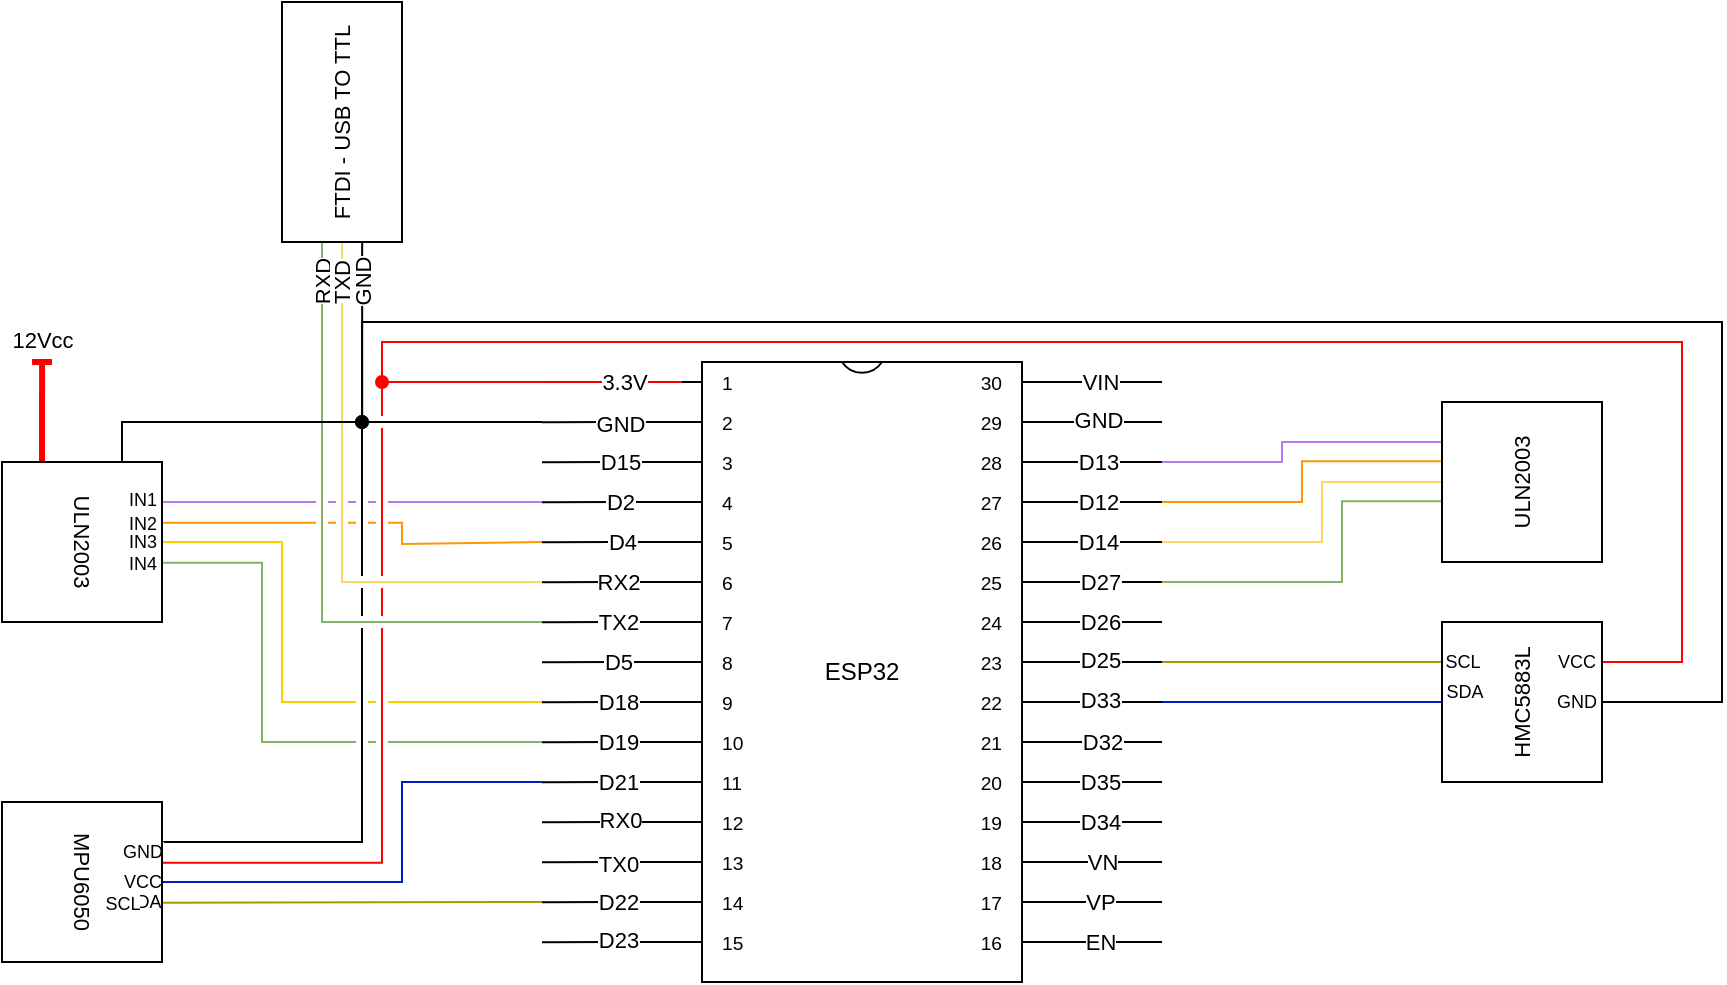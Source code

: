 <mxfile version="24.2.5" type="device">
  <diagram id="3228e29e-7158-1315-38df-8450db1d8a1d" name="Page-1">
    <mxGraphModel dx="382" dy="221" grid="1" gridSize="10" guides="1" tooltips="1" connect="1" arrows="1" fold="1" page="1" pageScale="1" pageWidth="1169" pageHeight="827" background="none" math="0" shadow="0">
      <root>
        <mxCell id="0" />
        <mxCell id="1" parent="0" />
        <mxCell id="d0--oB95AJfXxtGC1Pdu-21636" style="edgeStyle=orthogonalEdgeStyle;rounded=0;orthogonalLoop=1;jettySize=auto;html=1;exitX=0;exitY=0;exitDx=0;exitDy=10;exitPerimeter=0;endArrow=none;endFill=0;fillColor=#e51400;strokeColor=#F50000;" parent="1" source="d0--oB95AJfXxtGC1Pdu-21635" edge="1">
          <mxGeometry relative="1" as="geometry">
            <mxPoint x="350" y="290" as="targetPoint" />
          </mxGeometry>
        </mxCell>
        <mxCell id="d0--oB95AJfXxtGC1Pdu-21638" value="3.3V" style="edgeLabel;html=1;align=center;verticalAlign=middle;resizable=0;points=[];" parent="d0--oB95AJfXxtGC1Pdu-21636" vertex="1" connectable="0">
          <mxGeometry x="-0.177" relative="1" as="geometry">
            <mxPoint as="offset" />
          </mxGeometry>
        </mxCell>
        <mxCell id="d0--oB95AJfXxtGC1Pdu-21639" style="edgeStyle=orthogonalEdgeStyle;rounded=0;orthogonalLoop=1;jettySize=auto;html=1;exitX=0;exitY=0;exitDx=0;exitDy=30;exitPerimeter=0;endArrow=none;endFill=0;" parent="1" source="d0--oB95AJfXxtGC1Pdu-21635" edge="1">
          <mxGeometry relative="1" as="geometry">
            <mxPoint x="350" y="310.08" as="targetPoint" />
          </mxGeometry>
        </mxCell>
        <mxCell id="d0--oB95AJfXxtGC1Pdu-21640" value="GND" style="edgeLabel;html=1;align=center;verticalAlign=middle;resizable=0;points=[];fontFamily=Helvetica;fontSize=11;fontColor=default;labelBackgroundColor=default;" parent="d0--oB95AJfXxtGC1Pdu-21639" vertex="1" connectable="0">
          <mxGeometry x="-0.115" y="1" relative="1" as="geometry">
            <mxPoint as="offset" />
          </mxGeometry>
        </mxCell>
        <mxCell id="d0--oB95AJfXxtGC1Pdu-21641" style="edgeStyle=orthogonalEdgeStyle;rounded=0;orthogonalLoop=1;jettySize=auto;html=1;exitX=0;exitY=0;exitDx=0;exitDy=50;exitPerimeter=0;strokeColor=default;align=center;verticalAlign=middle;fontFamily=Helvetica;fontSize=11;fontColor=default;labelBackgroundColor=default;endArrow=none;endFill=0;" parent="1" source="d0--oB95AJfXxtGC1Pdu-21635" edge="1">
          <mxGeometry relative="1" as="geometry">
            <mxPoint x="350" y="330.08" as="targetPoint" />
          </mxGeometry>
        </mxCell>
        <mxCell id="d0--oB95AJfXxtGC1Pdu-21642" value="D15" style="edgeLabel;html=1;align=center;verticalAlign=middle;resizable=0;points=[];fontFamily=Helvetica;fontSize=11;fontColor=default;labelBackgroundColor=default;" parent="d0--oB95AJfXxtGC1Pdu-21641" vertex="1" connectable="0">
          <mxGeometry x="-0.12" relative="1" as="geometry">
            <mxPoint as="offset" />
          </mxGeometry>
        </mxCell>
        <mxCell id="d0--oB95AJfXxtGC1Pdu-21643" style="edgeStyle=orthogonalEdgeStyle;rounded=0;orthogonalLoop=1;jettySize=auto;html=1;exitX=0;exitY=0;exitDx=0;exitDy=70;exitPerimeter=0;strokeColor=default;align=center;verticalAlign=middle;fontFamily=Helvetica;fontSize=11;fontColor=default;labelBackgroundColor=default;endArrow=none;endFill=0;" parent="1" source="d0--oB95AJfXxtGC1Pdu-21635" edge="1">
          <mxGeometry relative="1" as="geometry">
            <mxPoint x="350" y="350.08" as="targetPoint" />
          </mxGeometry>
        </mxCell>
        <mxCell id="d0--oB95AJfXxtGC1Pdu-21644" value="D2" style="edgeLabel;html=1;align=center;verticalAlign=middle;resizable=0;points=[];fontFamily=Helvetica;fontSize=11;fontColor=default;labelBackgroundColor=default;" parent="d0--oB95AJfXxtGC1Pdu-21643" vertex="1" connectable="0">
          <mxGeometry x="-0.106" relative="1" as="geometry">
            <mxPoint as="offset" />
          </mxGeometry>
        </mxCell>
        <mxCell id="d0--oB95AJfXxtGC1Pdu-21645" style="edgeStyle=orthogonalEdgeStyle;rounded=0;orthogonalLoop=1;jettySize=auto;html=1;exitX=0;exitY=0;exitDx=0;exitDy=90;exitPerimeter=0;strokeColor=default;align=center;verticalAlign=middle;fontFamily=Helvetica;fontSize=11;fontColor=default;labelBackgroundColor=default;endArrow=none;endFill=0;" parent="1" source="d0--oB95AJfXxtGC1Pdu-21635" edge="1">
          <mxGeometry relative="1" as="geometry">
            <mxPoint x="350" y="370.08" as="targetPoint" />
          </mxGeometry>
        </mxCell>
        <mxCell id="d0--oB95AJfXxtGC1Pdu-21646" value="D4" style="edgeLabel;html=1;align=center;verticalAlign=middle;resizable=0;points=[];fontFamily=Helvetica;fontSize=11;fontColor=default;labelBackgroundColor=default;" parent="d0--oB95AJfXxtGC1Pdu-21645" vertex="1" connectable="0">
          <mxGeometry x="-0.129" relative="1" as="geometry">
            <mxPoint as="offset" />
          </mxGeometry>
        </mxCell>
        <mxCell id="d0--oB95AJfXxtGC1Pdu-21647" style="edgeStyle=orthogonalEdgeStyle;rounded=0;orthogonalLoop=1;jettySize=auto;html=1;exitX=0;exitY=0;exitDx=0;exitDy=110;exitPerimeter=0;strokeColor=default;align=center;verticalAlign=middle;fontFamily=Helvetica;fontSize=11;fontColor=default;labelBackgroundColor=default;endArrow=none;endFill=0;" parent="1" source="d0--oB95AJfXxtGC1Pdu-21635" edge="1">
          <mxGeometry relative="1" as="geometry">
            <mxPoint x="350" y="390.08" as="targetPoint" />
          </mxGeometry>
        </mxCell>
        <mxCell id="d0--oB95AJfXxtGC1Pdu-21648" value="RX2" style="edgeLabel;html=1;align=center;verticalAlign=middle;resizable=0;points=[];fontFamily=Helvetica;fontSize=11;fontColor=default;labelBackgroundColor=default;" parent="d0--oB95AJfXxtGC1Pdu-21647" vertex="1" connectable="0">
          <mxGeometry x="-0.092" relative="1" as="geometry">
            <mxPoint as="offset" />
          </mxGeometry>
        </mxCell>
        <mxCell id="d0--oB95AJfXxtGC1Pdu-21649" style="edgeStyle=orthogonalEdgeStyle;rounded=0;orthogonalLoop=1;jettySize=auto;html=1;exitX=0;exitY=0;exitDx=0;exitDy=130;exitPerimeter=0;strokeColor=default;align=center;verticalAlign=middle;fontFamily=Helvetica;fontSize=11;fontColor=default;labelBackgroundColor=default;endArrow=none;endFill=0;" parent="1" source="d0--oB95AJfXxtGC1Pdu-21635" edge="1">
          <mxGeometry relative="1" as="geometry">
            <mxPoint x="350" y="410.08" as="targetPoint" />
          </mxGeometry>
        </mxCell>
        <mxCell id="d0--oB95AJfXxtGC1Pdu-21650" value="TX2" style="edgeLabel;html=1;align=center;verticalAlign=middle;resizable=0;points=[];fontFamily=Helvetica;fontSize=11;fontColor=default;labelBackgroundColor=default;" parent="d0--oB95AJfXxtGC1Pdu-21649" vertex="1" connectable="0">
          <mxGeometry x="-0.088" relative="1" as="geometry">
            <mxPoint as="offset" />
          </mxGeometry>
        </mxCell>
        <mxCell id="d0--oB95AJfXxtGC1Pdu-21651" style="edgeStyle=orthogonalEdgeStyle;rounded=0;orthogonalLoop=1;jettySize=auto;html=1;exitX=0;exitY=0;exitDx=0;exitDy=150;exitPerimeter=0;strokeColor=default;align=center;verticalAlign=middle;fontFamily=Helvetica;fontSize=11;fontColor=default;labelBackgroundColor=default;endArrow=none;endFill=0;" parent="1" source="d0--oB95AJfXxtGC1Pdu-21635" edge="1">
          <mxGeometry relative="1" as="geometry">
            <mxPoint x="350" y="430.08" as="targetPoint" />
          </mxGeometry>
        </mxCell>
        <mxCell id="d0--oB95AJfXxtGC1Pdu-21652" value="D5" style="edgeLabel;html=1;align=center;verticalAlign=middle;resizable=0;points=[];fontFamily=Helvetica;fontSize=11;fontColor=default;labelBackgroundColor=default;" parent="d0--oB95AJfXxtGC1Pdu-21651" vertex="1" connectable="0">
          <mxGeometry x="-0.083" relative="1" as="geometry">
            <mxPoint as="offset" />
          </mxGeometry>
        </mxCell>
        <mxCell id="d0--oB95AJfXxtGC1Pdu-21653" style="edgeStyle=orthogonalEdgeStyle;rounded=0;orthogonalLoop=1;jettySize=auto;html=1;exitX=0;exitY=0;exitDx=0;exitDy=170;exitPerimeter=0;strokeColor=default;align=center;verticalAlign=middle;fontFamily=Helvetica;fontSize=11;fontColor=default;labelBackgroundColor=default;endArrow=none;endFill=0;" parent="1" source="d0--oB95AJfXxtGC1Pdu-21635" edge="1">
          <mxGeometry relative="1" as="geometry">
            <mxPoint x="350" y="450.08" as="targetPoint" />
          </mxGeometry>
        </mxCell>
        <mxCell id="d0--oB95AJfXxtGC1Pdu-21654" value="D18" style="edgeLabel;html=1;align=center;verticalAlign=middle;resizable=0;points=[];fontFamily=Helvetica;fontSize=11;fontColor=default;labelBackgroundColor=default;" parent="d0--oB95AJfXxtGC1Pdu-21653" vertex="1" connectable="0">
          <mxGeometry x="-0.092" relative="1" as="geometry">
            <mxPoint as="offset" />
          </mxGeometry>
        </mxCell>
        <mxCell id="d0--oB95AJfXxtGC1Pdu-21655" style="edgeStyle=orthogonalEdgeStyle;rounded=0;orthogonalLoop=1;jettySize=auto;html=1;exitX=0;exitY=0;exitDx=0;exitDy=190;exitPerimeter=0;strokeColor=default;align=center;verticalAlign=middle;fontFamily=Helvetica;fontSize=11;fontColor=default;labelBackgroundColor=default;endArrow=none;endFill=0;" parent="1" source="d0--oB95AJfXxtGC1Pdu-21635" edge="1">
          <mxGeometry relative="1" as="geometry">
            <mxPoint x="350" y="470.08" as="targetPoint" />
          </mxGeometry>
        </mxCell>
        <mxCell id="d0--oB95AJfXxtGC1Pdu-21656" value="D19" style="edgeLabel;html=1;align=center;verticalAlign=middle;resizable=0;points=[];fontFamily=Helvetica;fontSize=11;fontColor=default;labelBackgroundColor=default;" parent="d0--oB95AJfXxtGC1Pdu-21655" vertex="1" connectable="0">
          <mxGeometry x="-0.079" relative="1" as="geometry">
            <mxPoint as="offset" />
          </mxGeometry>
        </mxCell>
        <mxCell id="d0--oB95AJfXxtGC1Pdu-21657" style="edgeStyle=orthogonalEdgeStyle;rounded=0;orthogonalLoop=1;jettySize=auto;html=1;exitX=0;exitY=0;exitDx=0;exitDy=210;exitPerimeter=0;strokeColor=default;align=center;verticalAlign=middle;fontFamily=Helvetica;fontSize=11;fontColor=default;labelBackgroundColor=default;endArrow=none;endFill=0;" parent="1" source="d0--oB95AJfXxtGC1Pdu-21635" edge="1">
          <mxGeometry relative="1" as="geometry">
            <mxPoint x="350" y="490.08" as="targetPoint" />
          </mxGeometry>
        </mxCell>
        <mxCell id="d0--oB95AJfXxtGC1Pdu-21658" value="D21" style="edgeLabel;html=1;align=center;verticalAlign=middle;resizable=0;points=[];fontFamily=Helvetica;fontSize=11;fontColor=default;labelBackgroundColor=default;" parent="d0--oB95AJfXxtGC1Pdu-21657" vertex="1" connectable="0">
          <mxGeometry x="-0.097" relative="1" as="geometry">
            <mxPoint as="offset" />
          </mxGeometry>
        </mxCell>
        <mxCell id="d0--oB95AJfXxtGC1Pdu-21659" style="edgeStyle=orthogonalEdgeStyle;rounded=0;orthogonalLoop=1;jettySize=auto;html=1;exitX=0;exitY=0;exitDx=0;exitDy=230;exitPerimeter=0;strokeColor=default;align=center;verticalAlign=middle;fontFamily=Helvetica;fontSize=11;fontColor=default;labelBackgroundColor=default;endArrow=none;endFill=0;" parent="1" source="d0--oB95AJfXxtGC1Pdu-21635" edge="1">
          <mxGeometry relative="1" as="geometry">
            <mxPoint x="350" y="510.08" as="targetPoint" />
          </mxGeometry>
        </mxCell>
        <mxCell id="d0--oB95AJfXxtGC1Pdu-21660" value="RX0" style="edgeLabel;html=1;align=center;verticalAlign=middle;resizable=0;points=[];fontFamily=Helvetica;fontSize=11;fontColor=default;labelBackgroundColor=default;" parent="d0--oB95AJfXxtGC1Pdu-21659" vertex="1" connectable="0">
          <mxGeometry x="-0.102" y="-1" relative="1" as="geometry">
            <mxPoint as="offset" />
          </mxGeometry>
        </mxCell>
        <mxCell id="d0--oB95AJfXxtGC1Pdu-21661" style="edgeStyle=orthogonalEdgeStyle;rounded=0;orthogonalLoop=1;jettySize=auto;html=1;exitX=0;exitY=0;exitDx=0;exitDy=250;exitPerimeter=0;strokeColor=default;align=center;verticalAlign=middle;fontFamily=Helvetica;fontSize=11;fontColor=default;labelBackgroundColor=default;endArrow=none;endFill=0;" parent="1" source="d0--oB95AJfXxtGC1Pdu-21635" edge="1">
          <mxGeometry relative="1" as="geometry">
            <mxPoint x="350" y="530.08" as="targetPoint" />
          </mxGeometry>
        </mxCell>
        <mxCell id="d0--oB95AJfXxtGC1Pdu-21662" value="TX0" style="edgeLabel;html=1;align=center;verticalAlign=middle;resizable=0;points=[];fontFamily=Helvetica;fontSize=11;fontColor=default;labelBackgroundColor=default;" parent="d0--oB95AJfXxtGC1Pdu-21661" vertex="1" connectable="0">
          <mxGeometry x="-0.088" y="1" relative="1" as="geometry">
            <mxPoint as="offset" />
          </mxGeometry>
        </mxCell>
        <mxCell id="d0--oB95AJfXxtGC1Pdu-21663" style="edgeStyle=orthogonalEdgeStyle;rounded=0;orthogonalLoop=1;jettySize=auto;html=1;exitX=0;exitY=0;exitDx=0;exitDy=270;exitPerimeter=0;strokeColor=default;align=center;verticalAlign=middle;fontFamily=Helvetica;fontSize=11;fontColor=default;labelBackgroundColor=default;endArrow=none;endFill=0;" parent="1" source="d0--oB95AJfXxtGC1Pdu-21635" edge="1">
          <mxGeometry relative="1" as="geometry">
            <mxPoint x="350" y="550.08" as="targetPoint" />
          </mxGeometry>
        </mxCell>
        <mxCell id="d0--oB95AJfXxtGC1Pdu-21664" value="D22" style="edgeLabel;html=1;align=center;verticalAlign=middle;resizable=0;points=[];fontFamily=Helvetica;fontSize=11;fontColor=default;labelBackgroundColor=default;" parent="d0--oB95AJfXxtGC1Pdu-21663" vertex="1" connectable="0">
          <mxGeometry x="-0.074" relative="1" as="geometry">
            <mxPoint as="offset" />
          </mxGeometry>
        </mxCell>
        <mxCell id="d0--oB95AJfXxtGC1Pdu-21665" style="edgeStyle=orthogonalEdgeStyle;rounded=0;orthogonalLoop=1;jettySize=auto;html=1;exitX=0;exitY=0;exitDx=0;exitDy=290;exitPerimeter=0;strokeColor=default;align=center;verticalAlign=middle;fontFamily=Helvetica;fontSize=11;fontColor=default;labelBackgroundColor=default;endArrow=none;endFill=0;" parent="1" source="d0--oB95AJfXxtGC1Pdu-21635" edge="1">
          <mxGeometry relative="1" as="geometry">
            <mxPoint x="350" y="570.08" as="targetPoint" />
          </mxGeometry>
        </mxCell>
        <mxCell id="d0--oB95AJfXxtGC1Pdu-21666" value="D23" style="edgeLabel;html=1;align=center;verticalAlign=middle;resizable=0;points=[];fontFamily=Helvetica;fontSize=11;fontColor=default;labelBackgroundColor=default;" parent="d0--oB95AJfXxtGC1Pdu-21665" vertex="1" connectable="0">
          <mxGeometry x="-0.088" y="-1" relative="1" as="geometry">
            <mxPoint as="offset" />
          </mxGeometry>
        </mxCell>
        <mxCell id="d0--oB95AJfXxtGC1Pdu-21667" style="edgeStyle=orthogonalEdgeStyle;rounded=0;orthogonalLoop=1;jettySize=auto;html=1;exitX=1;exitY=0;exitDx=0;exitDy=10;exitPerimeter=0;strokeColor=default;align=center;verticalAlign=middle;fontFamily=Helvetica;fontSize=11;fontColor=default;labelBackgroundColor=default;endArrow=none;endFill=0;" parent="1" source="d0--oB95AJfXxtGC1Pdu-21635" edge="1">
          <mxGeometry relative="1" as="geometry">
            <mxPoint x="660.0" y="290.038" as="targetPoint" />
          </mxGeometry>
        </mxCell>
        <mxCell id="d0--oB95AJfXxtGC1Pdu-21668" value="VIN" style="edgeLabel;html=1;align=center;verticalAlign=middle;resizable=0;points=[];fontFamily=Helvetica;fontSize=11;fontColor=default;labelBackgroundColor=default;" parent="d0--oB95AJfXxtGC1Pdu-21667" vertex="1" connectable="0">
          <mxGeometry x="-0.048" relative="1" as="geometry">
            <mxPoint as="offset" />
          </mxGeometry>
        </mxCell>
        <mxCell id="d0--oB95AJfXxtGC1Pdu-21669" style="edgeStyle=orthogonalEdgeStyle;rounded=0;orthogonalLoop=1;jettySize=auto;html=1;exitX=1;exitY=0;exitDx=0;exitDy=30;exitPerimeter=0;strokeColor=default;align=center;verticalAlign=middle;fontFamily=Helvetica;fontSize=11;fontColor=default;labelBackgroundColor=default;endArrow=none;endFill=0;" parent="1" source="d0--oB95AJfXxtGC1Pdu-21635" edge="1">
          <mxGeometry relative="1" as="geometry">
            <mxPoint x="660.0" y="310.038" as="targetPoint" />
          </mxGeometry>
        </mxCell>
        <mxCell id="d0--oB95AJfXxtGC1Pdu-21670" value="GND" style="edgeLabel;html=1;align=center;verticalAlign=middle;resizable=0;points=[];fontFamily=Helvetica;fontSize=11;fontColor=default;labelBackgroundColor=default;" parent="d0--oB95AJfXxtGC1Pdu-21669" vertex="1" connectable="0">
          <mxGeometry x="-0.067" y="1" relative="1" as="geometry">
            <mxPoint as="offset" />
          </mxGeometry>
        </mxCell>
        <mxCell id="d0--oB95AJfXxtGC1Pdu-21671" style="edgeStyle=orthogonalEdgeStyle;rounded=0;orthogonalLoop=1;jettySize=auto;html=1;exitX=1;exitY=0;exitDx=0;exitDy=50;exitPerimeter=0;strokeColor=default;align=center;verticalAlign=middle;fontFamily=Helvetica;fontSize=11;fontColor=default;labelBackgroundColor=default;endArrow=none;endFill=0;" parent="1" source="d0--oB95AJfXxtGC1Pdu-21635" edge="1">
          <mxGeometry relative="1" as="geometry">
            <mxPoint x="660.0" y="330.038" as="targetPoint" />
          </mxGeometry>
        </mxCell>
        <mxCell id="d0--oB95AJfXxtGC1Pdu-21672" value="D13" style="edgeLabel;html=1;align=center;verticalAlign=middle;resizable=0;points=[];fontFamily=Helvetica;fontSize=11;fontColor=default;labelBackgroundColor=default;" parent="d0--oB95AJfXxtGC1Pdu-21671" vertex="1" connectable="0">
          <mxGeometry x="-0.067" relative="1" as="geometry">
            <mxPoint as="offset" />
          </mxGeometry>
        </mxCell>
        <mxCell id="d0--oB95AJfXxtGC1Pdu-21673" style="edgeStyle=orthogonalEdgeStyle;rounded=0;orthogonalLoop=1;jettySize=auto;html=1;exitX=1;exitY=0;exitDx=0;exitDy=70;exitPerimeter=0;strokeColor=default;align=center;verticalAlign=middle;fontFamily=Helvetica;fontSize=11;fontColor=default;labelBackgroundColor=default;endArrow=none;endFill=0;" parent="1" source="d0--oB95AJfXxtGC1Pdu-21635" edge="1">
          <mxGeometry relative="1" as="geometry">
            <mxPoint x="660.0" y="350.038" as="targetPoint" />
          </mxGeometry>
        </mxCell>
        <mxCell id="d0--oB95AJfXxtGC1Pdu-21674" value="D12" style="edgeLabel;html=1;align=center;verticalAlign=middle;resizable=0;points=[];fontFamily=Helvetica;fontSize=11;fontColor=default;labelBackgroundColor=default;" parent="d0--oB95AJfXxtGC1Pdu-21673" vertex="1" connectable="0">
          <mxGeometry x="-0.067" relative="1" as="geometry">
            <mxPoint as="offset" />
          </mxGeometry>
        </mxCell>
        <mxCell id="d0--oB95AJfXxtGC1Pdu-21675" style="edgeStyle=orthogonalEdgeStyle;rounded=0;orthogonalLoop=1;jettySize=auto;html=1;exitX=1;exitY=0;exitDx=0;exitDy=90;exitPerimeter=0;strokeColor=default;align=center;verticalAlign=middle;fontFamily=Helvetica;fontSize=11;fontColor=default;labelBackgroundColor=default;endArrow=none;endFill=0;" parent="1" source="d0--oB95AJfXxtGC1Pdu-21635" edge="1">
          <mxGeometry relative="1" as="geometry">
            <mxPoint x="660.0" y="370.038" as="targetPoint" />
          </mxGeometry>
        </mxCell>
        <mxCell id="d0--oB95AJfXxtGC1Pdu-21676" value="D14" style="edgeLabel;html=1;align=center;verticalAlign=middle;resizable=0;points=[];fontFamily=Helvetica;fontSize=11;fontColor=default;labelBackgroundColor=default;" parent="d0--oB95AJfXxtGC1Pdu-21675" vertex="1" connectable="0">
          <mxGeometry x="-0.067" relative="1" as="geometry">
            <mxPoint as="offset" />
          </mxGeometry>
        </mxCell>
        <mxCell id="d0--oB95AJfXxtGC1Pdu-21677" style="edgeStyle=orthogonalEdgeStyle;rounded=0;orthogonalLoop=1;jettySize=auto;html=1;exitX=1;exitY=0;exitDx=0;exitDy=110;exitPerimeter=0;strokeColor=default;align=center;verticalAlign=middle;fontFamily=Helvetica;fontSize=11;fontColor=default;labelBackgroundColor=default;endArrow=none;endFill=0;" parent="1" source="d0--oB95AJfXxtGC1Pdu-21635" edge="1">
          <mxGeometry relative="1" as="geometry">
            <mxPoint x="660.0" y="390.038" as="targetPoint" />
          </mxGeometry>
        </mxCell>
        <mxCell id="d0--oB95AJfXxtGC1Pdu-21678" value="D27" style="edgeLabel;html=1;align=center;verticalAlign=middle;resizable=0;points=[];fontFamily=Helvetica;fontSize=11;fontColor=default;labelBackgroundColor=default;" parent="d0--oB95AJfXxtGC1Pdu-21677" vertex="1" connectable="0">
          <mxGeometry x="-0.054" relative="1" as="geometry">
            <mxPoint as="offset" />
          </mxGeometry>
        </mxCell>
        <mxCell id="d0--oB95AJfXxtGC1Pdu-21679" style="edgeStyle=orthogonalEdgeStyle;rounded=0;orthogonalLoop=1;jettySize=auto;html=1;exitX=1;exitY=0;exitDx=0;exitDy=130;exitPerimeter=0;strokeColor=default;align=center;verticalAlign=middle;fontFamily=Helvetica;fontSize=11;fontColor=default;labelBackgroundColor=default;endArrow=none;endFill=0;" parent="1" source="d0--oB95AJfXxtGC1Pdu-21635" edge="1">
          <mxGeometry relative="1" as="geometry">
            <mxPoint x="660.0" y="410.038" as="targetPoint" />
          </mxGeometry>
        </mxCell>
        <mxCell id="d0--oB95AJfXxtGC1Pdu-21680" value="D26" style="edgeLabel;html=1;align=center;verticalAlign=middle;resizable=0;points=[];fontFamily=Helvetica;fontSize=11;fontColor=default;labelBackgroundColor=default;" parent="d0--oB95AJfXxtGC1Pdu-21679" vertex="1" connectable="0">
          <mxGeometry x="-0.054" relative="1" as="geometry">
            <mxPoint as="offset" />
          </mxGeometry>
        </mxCell>
        <mxCell id="d0--oB95AJfXxtGC1Pdu-21681" style="edgeStyle=orthogonalEdgeStyle;rounded=0;orthogonalLoop=1;jettySize=auto;html=1;exitX=1;exitY=0;exitDx=0;exitDy=150;exitPerimeter=0;strokeColor=default;align=center;verticalAlign=middle;fontFamily=Helvetica;fontSize=11;fontColor=default;labelBackgroundColor=default;endArrow=none;endFill=0;" parent="1" source="d0--oB95AJfXxtGC1Pdu-21635" edge="1">
          <mxGeometry relative="1" as="geometry">
            <mxPoint x="660.0" y="430.038" as="targetPoint" />
          </mxGeometry>
        </mxCell>
        <mxCell id="d0--oB95AJfXxtGC1Pdu-21682" value="D25" style="edgeLabel;html=1;align=center;verticalAlign=middle;resizable=0;points=[];fontFamily=Helvetica;fontSize=11;fontColor=default;labelBackgroundColor=default;" parent="d0--oB95AJfXxtGC1Pdu-21681" vertex="1" connectable="0">
          <mxGeometry x="-0.054" y="1" relative="1" as="geometry">
            <mxPoint as="offset" />
          </mxGeometry>
        </mxCell>
        <mxCell id="d0--oB95AJfXxtGC1Pdu-21683" style="edgeStyle=orthogonalEdgeStyle;rounded=0;orthogonalLoop=1;jettySize=auto;html=1;exitX=1;exitY=0;exitDx=0;exitDy=170;exitPerimeter=0;strokeColor=default;align=center;verticalAlign=middle;fontFamily=Helvetica;fontSize=11;fontColor=default;labelBackgroundColor=default;endArrow=none;endFill=0;" parent="1" source="d0--oB95AJfXxtGC1Pdu-21635" edge="1">
          <mxGeometry relative="1" as="geometry">
            <mxPoint x="660.0" y="450.038" as="targetPoint" />
          </mxGeometry>
        </mxCell>
        <mxCell id="d0--oB95AJfXxtGC1Pdu-21684" value="D33" style="edgeLabel;html=1;align=center;verticalAlign=middle;resizable=0;points=[];fontFamily=Helvetica;fontSize=11;fontColor=default;labelBackgroundColor=default;" parent="d0--oB95AJfXxtGC1Pdu-21683" vertex="1" connectable="0">
          <mxGeometry x="-0.035" y="1" relative="1" as="geometry">
            <mxPoint as="offset" />
          </mxGeometry>
        </mxCell>
        <mxCell id="d0--oB95AJfXxtGC1Pdu-21685" style="edgeStyle=orthogonalEdgeStyle;rounded=0;orthogonalLoop=1;jettySize=auto;html=1;exitX=1;exitY=0;exitDx=0;exitDy=190;exitPerimeter=0;strokeColor=default;align=center;verticalAlign=middle;fontFamily=Helvetica;fontSize=11;fontColor=default;labelBackgroundColor=default;endArrow=none;endFill=0;" parent="1" source="d0--oB95AJfXxtGC1Pdu-21635" edge="1">
          <mxGeometry relative="1" as="geometry">
            <mxPoint x="660.0" y="470.038" as="targetPoint" />
          </mxGeometry>
        </mxCell>
        <mxCell id="d0--oB95AJfXxtGC1Pdu-21686" value="D32" style="edgeLabel;html=1;align=center;verticalAlign=middle;resizable=0;points=[];fontFamily=Helvetica;fontSize=11;fontColor=default;labelBackgroundColor=default;" parent="d0--oB95AJfXxtGC1Pdu-21685" vertex="1" connectable="0">
          <mxGeometry x="-0.016" relative="1" as="geometry">
            <mxPoint as="offset" />
          </mxGeometry>
        </mxCell>
        <mxCell id="d0--oB95AJfXxtGC1Pdu-21687" style="edgeStyle=orthogonalEdgeStyle;rounded=0;orthogonalLoop=1;jettySize=auto;html=1;exitX=1;exitY=0;exitDx=0;exitDy=210;exitPerimeter=0;strokeColor=default;align=center;verticalAlign=middle;fontFamily=Helvetica;fontSize=11;fontColor=default;labelBackgroundColor=default;endArrow=none;endFill=0;" parent="1" source="d0--oB95AJfXxtGC1Pdu-21635" edge="1">
          <mxGeometry relative="1" as="geometry">
            <mxPoint x="660.0" y="490.038" as="targetPoint" />
          </mxGeometry>
        </mxCell>
        <mxCell id="d0--oB95AJfXxtGC1Pdu-21688" value="D35" style="edgeLabel;html=1;align=center;verticalAlign=middle;resizable=0;points=[];fontFamily=Helvetica;fontSize=11;fontColor=default;labelBackgroundColor=default;" parent="d0--oB95AJfXxtGC1Pdu-21687" vertex="1" connectable="0">
          <mxGeometry x="-0.06" relative="1" as="geometry">
            <mxPoint as="offset" />
          </mxGeometry>
        </mxCell>
        <mxCell id="d0--oB95AJfXxtGC1Pdu-21689" style="edgeStyle=orthogonalEdgeStyle;rounded=0;orthogonalLoop=1;jettySize=auto;html=1;exitX=1;exitY=0;exitDx=0;exitDy=230;exitPerimeter=0;strokeColor=default;align=center;verticalAlign=middle;fontFamily=Helvetica;fontSize=11;fontColor=default;labelBackgroundColor=default;endArrow=none;endFill=0;" parent="1" source="d0--oB95AJfXxtGC1Pdu-21635" edge="1">
          <mxGeometry relative="1" as="geometry">
            <mxPoint x="660.0" y="510.038" as="targetPoint" />
          </mxGeometry>
        </mxCell>
        <mxCell id="d0--oB95AJfXxtGC1Pdu-21690" value="D34" style="edgeLabel;html=1;align=center;verticalAlign=middle;resizable=0;points=[];fontFamily=Helvetica;fontSize=11;fontColor=default;labelBackgroundColor=default;" parent="d0--oB95AJfXxtGC1Pdu-21689" vertex="1" connectable="0">
          <mxGeometry x="-0.035" relative="1" as="geometry">
            <mxPoint as="offset" />
          </mxGeometry>
        </mxCell>
        <mxCell id="d0--oB95AJfXxtGC1Pdu-21691" style="edgeStyle=orthogonalEdgeStyle;rounded=0;orthogonalLoop=1;jettySize=auto;html=1;exitX=1;exitY=0;exitDx=0;exitDy=250;exitPerimeter=0;strokeColor=default;align=center;verticalAlign=middle;fontFamily=Helvetica;fontSize=11;fontColor=default;labelBackgroundColor=default;endArrow=none;endFill=0;" parent="1" source="d0--oB95AJfXxtGC1Pdu-21635" edge="1">
          <mxGeometry relative="1" as="geometry">
            <mxPoint x="660.0" y="530.038" as="targetPoint" />
          </mxGeometry>
        </mxCell>
        <mxCell id="d0--oB95AJfXxtGC1Pdu-21692" value="VN" style="edgeLabel;html=1;align=center;verticalAlign=middle;resizable=0;points=[];fontFamily=Helvetica;fontSize=11;fontColor=default;labelBackgroundColor=default;" parent="d0--oB95AJfXxtGC1Pdu-21691" vertex="1" connectable="0">
          <mxGeometry x="-0.029" relative="1" as="geometry">
            <mxPoint as="offset" />
          </mxGeometry>
        </mxCell>
        <mxCell id="d0--oB95AJfXxtGC1Pdu-21693" style="edgeStyle=orthogonalEdgeStyle;rounded=0;orthogonalLoop=1;jettySize=auto;html=1;exitX=1;exitY=0;exitDx=0;exitDy=270;exitPerimeter=0;strokeColor=default;align=center;verticalAlign=middle;fontFamily=Helvetica;fontSize=11;fontColor=default;labelBackgroundColor=default;endArrow=none;endFill=0;" parent="1" source="d0--oB95AJfXxtGC1Pdu-21635" edge="1">
          <mxGeometry relative="1" as="geometry">
            <mxPoint x="660.0" y="550.038" as="targetPoint" />
          </mxGeometry>
        </mxCell>
        <mxCell id="d0--oB95AJfXxtGC1Pdu-21694" value="VP" style="edgeLabel;html=1;align=center;verticalAlign=middle;resizable=0;points=[];fontFamily=Helvetica;fontSize=11;fontColor=default;labelBackgroundColor=default;" parent="d0--oB95AJfXxtGC1Pdu-21693" vertex="1" connectable="0">
          <mxGeometry x="-0.035" relative="1" as="geometry">
            <mxPoint as="offset" />
          </mxGeometry>
        </mxCell>
        <mxCell id="d0--oB95AJfXxtGC1Pdu-21695" style="edgeStyle=orthogonalEdgeStyle;rounded=0;orthogonalLoop=1;jettySize=auto;html=1;exitX=1;exitY=0;exitDx=0;exitDy=290;exitPerimeter=0;strokeColor=default;align=center;verticalAlign=middle;fontFamily=Helvetica;fontSize=11;fontColor=default;labelBackgroundColor=default;endArrow=none;endFill=0;" parent="1" source="d0--oB95AJfXxtGC1Pdu-21635" edge="1">
          <mxGeometry relative="1" as="geometry">
            <mxPoint x="660.0" y="570.038" as="targetPoint" />
          </mxGeometry>
        </mxCell>
        <mxCell id="d0--oB95AJfXxtGC1Pdu-21696" value="EN" style="edgeLabel;html=1;align=center;verticalAlign=middle;resizable=0;points=[];fontFamily=Helvetica;fontSize=11;fontColor=default;labelBackgroundColor=default;" parent="d0--oB95AJfXxtGC1Pdu-21695" vertex="1" connectable="0">
          <mxGeometry x="-0.048" relative="1" as="geometry">
            <mxPoint as="offset" />
          </mxGeometry>
        </mxCell>
        <mxCell id="d0--oB95AJfXxtGC1Pdu-21635" value="ESP32" style="shadow=0;dashed=0;align=center;html=1;strokeWidth=1;shape=mxgraph.electrical.logic_gates.dual_inline_ic;labelNames=a,b,c,d,e,f,g,h,i,j,k,l,m,n,o,p,q,r,s,t;whiteSpace=wrap;" parent="1" vertex="1">
          <mxGeometry x="420" y="280" width="180" height="310" as="geometry" />
        </mxCell>
        <mxCell id="d0--oB95AJfXxtGC1Pdu-21699" style="edgeStyle=orthogonalEdgeStyle;rounded=0;orthogonalLoop=1;jettySize=auto;html=1;exitX=0;exitY=0.5;exitDx=0;exitDy=0;exitPerimeter=0;strokeColor=#82b366;align=center;verticalAlign=middle;fontFamily=Helvetica;fontSize=11;fontColor=default;labelBackgroundColor=default;endArrow=none;endFill=0;fillColor=#d5e8d4;" parent="1" source="d0--oB95AJfXxtGC1Pdu-21697" edge="1">
          <mxGeometry relative="1" as="geometry">
            <mxPoint x="350" y="410" as="targetPoint" />
            <Array as="points">
              <mxPoint x="240" y="220" />
              <mxPoint x="240" y="410" />
            </Array>
          </mxGeometry>
        </mxCell>
        <mxCell id="d0--oB95AJfXxtGC1Pdu-21702" value="RXD" style="edgeLabel;html=1;align=center;verticalAlign=middle;resizable=0;points=[];fontFamily=Helvetica;fontSize=11;fontColor=default;labelBackgroundColor=default;rotation=-90;" parent="d0--oB95AJfXxtGC1Pdu-21699" vertex="1" connectable="0">
          <mxGeometry x="-0.039" relative="1" as="geometry">
            <mxPoint y="-119" as="offset" />
          </mxGeometry>
        </mxCell>
        <mxCell id="d0--oB95AJfXxtGC1Pdu-21700" style="edgeStyle=orthogonalEdgeStyle;rounded=0;orthogonalLoop=1;jettySize=auto;html=1;exitX=0;exitY=0.5;exitDx=0;exitDy=0;exitPerimeter=0;strokeColor=#FCD765;align=center;verticalAlign=middle;fontFamily=Helvetica;fontSize=11;fontColor=default;labelBackgroundColor=default;endArrow=none;endFill=0;fillColor=#fff2cc;" parent="1" source="d0--oB95AJfXxtGC1Pdu-21697" edge="1">
          <mxGeometry relative="1" as="geometry">
            <mxPoint x="350" y="390" as="targetPoint" />
            <Array as="points">
              <mxPoint x="250" y="390" />
            </Array>
          </mxGeometry>
        </mxCell>
        <mxCell id="d0--oB95AJfXxtGC1Pdu-21703" value="TXD" style="edgeLabel;html=1;align=center;verticalAlign=middle;resizable=0;points=[];fontFamily=Helvetica;fontSize=11;fontColor=default;labelBackgroundColor=default;rotation=-90;" parent="d0--oB95AJfXxtGC1Pdu-21700" vertex="1" connectable="0">
          <mxGeometry x="-0.07" y="-6" relative="1" as="geometry">
            <mxPoint x="6" y="-105" as="offset" />
          </mxGeometry>
        </mxCell>
        <mxCell id="d0--oB95AJfXxtGC1Pdu-21706" style="edgeStyle=orthogonalEdgeStyle;rounded=0;orthogonalLoop=1;jettySize=auto;html=1;exitX=0.001;exitY=0.668;exitDx=0;exitDy=0;exitPerimeter=0;strokeColor=default;align=center;verticalAlign=middle;fontFamily=Helvetica;fontSize=11;fontColor=default;labelBackgroundColor=default;endArrow=none;endFill=0;jumpStyle=arc;" parent="1" source="d0--oB95AJfXxtGC1Pdu-21697" edge="1">
          <mxGeometry relative="1" as="geometry">
            <mxPoint x="350" y="310" as="targetPoint" />
            <Array as="points">
              <mxPoint x="260" y="310" />
            </Array>
          </mxGeometry>
        </mxCell>
        <mxCell id="d0--oB95AJfXxtGC1Pdu-21707" value="GND" style="edgeLabel;html=1;align=center;verticalAlign=middle;resizable=0;points=[];fontFamily=Helvetica;fontSize=11;fontColor=default;labelBackgroundColor=default;rotation=270;" parent="d0--oB95AJfXxtGC1Pdu-21706" vertex="1" connectable="0">
          <mxGeometry x="-0.09" relative="1" as="geometry">
            <mxPoint y="-62" as="offset" />
          </mxGeometry>
        </mxCell>
        <mxCell id="d0--oB95AJfXxtGC1Pdu-21697" value="FTDI - USB TO TTL" style="rounded=0;whiteSpace=wrap;html=1;fontFamily=Helvetica;fontSize=11;fontColor=default;labelBackgroundColor=default;points=[[0,0,0,0,0],[0,0.25,0,0,0],[0,0.5,0,0,0],[0,0.75,0,0,0],[0,1,0,0,0],[0.25,0,0,0,0],[0.25,1,0,0,0],[0.5,0,0,0,0],[0.5,1,0,0,0],[0.75,0,0,0,0],[0.75,1,0,0,0],[1,0,0,0,0],[1,0.25,0,0,0],[1,0.5,0,0,0],[1,0.75,0,0,0],[1,1,0,0,0]];rotation=-90;" parent="1" vertex="1">
          <mxGeometry x="190" y="130" width="120" height="60" as="geometry" />
        </mxCell>
        <mxCell id="d0--oB95AJfXxtGC1Pdu-21731" style="edgeStyle=orthogonalEdgeStyle;rounded=0;jumpStyle=arc;orthogonalLoop=1;jettySize=auto;html=1;strokeColor=#001DBC;align=center;verticalAlign=middle;fontFamily=Helvetica;fontSize=11;fontColor=default;labelBackgroundColor=default;endArrow=none;endFill=0;fillColor=#0050ef;exitX=0;exitY=0.5;exitDx=0;exitDy=0;exitPerimeter=0;" parent="1" source="d0--oB95AJfXxtGC1Pdu-21713" edge="1">
          <mxGeometry relative="1" as="geometry">
            <mxPoint x="350" y="490" as="targetPoint" />
            <mxPoint x="240" y="540" as="sourcePoint" />
            <Array as="points">
              <mxPoint x="280" y="540" />
              <mxPoint x="280" y="490" />
            </Array>
          </mxGeometry>
        </mxCell>
        <mxCell id="d0--oB95AJfXxtGC1Pdu-21732" value="SDA" style="edgeLabel;html=1;align=center;verticalAlign=middle;resizable=0;points=[];fontFamily=Helvetica;fontSize=9;fontColor=default;labelBackgroundColor=default;" parent="d0--oB95AJfXxtGC1Pdu-21731" vertex="1" connectable="0">
          <mxGeometry x="0.05" relative="1" as="geometry">
            <mxPoint x="-130" y="16" as="offset" />
          </mxGeometry>
        </mxCell>
        <mxCell id="d0--oB95AJfXxtGC1Pdu-21733" style="edgeStyle=orthogonalEdgeStyle;rounded=0;jumpStyle=arc;orthogonalLoop=1;jettySize=auto;html=1;strokeColor=#B09500;align=center;verticalAlign=middle;fontFamily=Helvetica;fontSize=11;fontColor=default;labelBackgroundColor=default;endArrow=none;endFill=0;fillColor=#e3c800;exitX=0;exitY=0.37;exitDx=0;exitDy=0;exitPerimeter=0;" parent="1" source="d0--oB95AJfXxtGC1Pdu-21713" edge="1">
          <mxGeometry relative="1" as="geometry">
            <mxPoint x="350" y="550" as="targetPoint" />
            <mxPoint x="240" y="550" as="sourcePoint" />
          </mxGeometry>
        </mxCell>
        <mxCell id="d0--oB95AJfXxtGC1Pdu-21734" value="SCL" style="edgeLabel;html=1;align=center;verticalAlign=middle;resizable=0;points=[];fontFamily=Helvetica;fontSize=9;fontColor=default;labelBackgroundColor=default;" parent="d0--oB95AJfXxtGC1Pdu-21733" vertex="1" connectable="0">
          <mxGeometry x="0.048" relative="1" as="geometry">
            <mxPoint x="-120" as="offset" />
          </mxGeometry>
        </mxCell>
        <mxCell id="d0--oB95AJfXxtGC1Pdu-21735" style="edgeStyle=orthogonalEdgeStyle;rounded=0;jumpStyle=gap;orthogonalLoop=1;jettySize=auto;html=1;strokeColor=default;align=center;verticalAlign=middle;fontFamily=Helvetica;fontSize=11;fontColor=default;labelBackgroundColor=default;endArrow=oval;endFill=1;exitX=0;exitY=0.75;exitDx=0;exitDy=0;exitPerimeter=0;" parent="1" source="d0--oB95AJfXxtGC1Pdu-21713" edge="1">
          <mxGeometry relative="1" as="geometry">
            <mxPoint x="260" y="310" as="targetPoint" />
            <mxPoint x="230" y="470" as="sourcePoint" />
            <Array as="points">
              <mxPoint x="260" y="520" />
              <mxPoint x="260" y="310" />
            </Array>
          </mxGeometry>
        </mxCell>
        <mxCell id="d0--oB95AJfXxtGC1Pdu-21736" value="GND" style="edgeLabel;html=1;align=center;verticalAlign=middle;resizable=0;points=[];fontFamily=Helvetica;fontSize=9;fontColor=default;labelBackgroundColor=default;" parent="d0--oB95AJfXxtGC1Pdu-21735" vertex="1" connectable="0">
          <mxGeometry x="0.035" relative="1" as="geometry">
            <mxPoint x="-110" y="65" as="offset" />
          </mxGeometry>
        </mxCell>
        <mxCell id="d0--oB95AJfXxtGC1Pdu-21737" style="edgeStyle=orthogonalEdgeStyle;rounded=0;jumpStyle=gap;orthogonalLoop=1;jettySize=auto;html=1;exitX=0;exitY=0.62;exitDx=0;exitDy=0;exitPerimeter=0;strokeColor=#FF0000;align=center;verticalAlign=middle;fontFamily=Helvetica;fontSize=11;fontColor=default;labelBackgroundColor=default;endArrow=none;endFill=0;fillColor=#a20025;" parent="1" source="d0--oB95AJfXxtGC1Pdu-21713" edge="1">
          <mxGeometry relative="1" as="geometry">
            <mxPoint x="350" y="290" as="targetPoint" />
            <Array as="points">
              <mxPoint x="270" y="530" />
              <mxPoint x="270" y="290" />
            </Array>
          </mxGeometry>
        </mxCell>
        <mxCell id="d0--oB95AJfXxtGC1Pdu-21738" value="VCC" style="edgeLabel;html=1;align=center;verticalAlign=middle;resizable=0;points=[];fontFamily=Helvetica;fontSize=9;fontColor=default;labelBackgroundColor=default;" parent="d0--oB95AJfXxtGC1Pdu-21737" vertex="1" connectable="0">
          <mxGeometry x="-0.044" relative="1" as="geometry">
            <mxPoint x="-120" y="105" as="offset" />
          </mxGeometry>
        </mxCell>
        <mxCell id="d0--oB95AJfXxtGC1Pdu-21713" value="MPU6050" style="whiteSpace=wrap;html=1;aspect=fixed;fontFamily=Helvetica;fontSize=11;fontColor=default;labelBackgroundColor=default;points=[[0,0,0,0,0],[0,0.12,0,0,0],[0,0.25,0,0,0],[0,0.37,0,0,0],[0,0.5,0,0,0],[0,0.62,0,0,0],[0,0.75,0,0,0],[0,0.87,0,0,0],[0,1,0,0,0],[0.25,0,0,0,0],[0.25,1,0,0,0],[0.5,0,0,0,0],[0.5,1,0,0,0],[0.75,0,0,0,0],[0.75,1,0,0,0],[1,0,0,0,0],[1,0.25,0,0,0],[1,0.5,0,0,0],[1,0.75,0,0,0],[1,1,0,0,0]];rotation=-180;horizontal=0;fillColor=none;" parent="1" vertex="1">
          <mxGeometry x="80" y="500" width="80" height="80" as="geometry" />
        </mxCell>
        <mxCell id="y1Drse6fM4Bv8FluIv8U-2" style="edgeStyle=orthogonalEdgeStyle;rounded=0;orthogonalLoop=1;jettySize=auto;html=1;exitX=1;exitY=0.25;exitDx=0;exitDy=0;exitPerimeter=0;endArrow=oval;endFill=1;fillColor=#e51400;strokeColor=#FF0000;" parent="1" edge="1">
          <mxGeometry relative="1" as="geometry">
            <mxPoint x="270" y="290" as="targetPoint" />
            <mxPoint x="880" y="430" as="sourcePoint" />
            <Array as="points">
              <mxPoint x="920" y="430" />
              <mxPoint x="920" y="270" />
              <mxPoint x="270" y="270" />
            </Array>
          </mxGeometry>
        </mxCell>
        <mxCell id="y1Drse6fM4Bv8FluIv8U-3" value="VCC" style="edgeLabel;html=1;align=center;verticalAlign=middle;resizable=0;points=[];fontSize=9;" parent="y1Drse6fM4Bv8FluIv8U-2" vertex="1" connectable="0">
          <mxGeometry x="-0.965" y="-5" relative="1" as="geometry">
            <mxPoint x="-28" y="-5" as="offset" />
          </mxGeometry>
        </mxCell>
        <mxCell id="y1Drse6fM4Bv8FluIv8U-5" style="edgeStyle=orthogonalEdgeStyle;rounded=0;orthogonalLoop=1;jettySize=auto;html=1;endArrow=none;endFill=0;exitX=1;exitY=0.5;exitDx=0;exitDy=0;exitPerimeter=0;" parent="1" edge="1">
          <mxGeometry relative="1" as="geometry">
            <mxPoint x="260" y="310" as="targetPoint" />
            <mxPoint x="880" y="450" as="sourcePoint" />
            <Array as="points">
              <mxPoint x="940" y="450" />
              <mxPoint x="940" y="260" />
              <mxPoint x="260" y="260" />
            </Array>
          </mxGeometry>
        </mxCell>
        <mxCell id="y1Drse6fM4Bv8FluIv8U-6" value="GND" style="edgeLabel;html=1;align=center;verticalAlign=middle;resizable=0;points=[];fontSize=9;" parent="y1Drse6fM4Bv8FluIv8U-5" vertex="1" connectable="0">
          <mxGeometry x="-0.9" y="-2" relative="1" as="geometry">
            <mxPoint x="-62" y="-2" as="offset" />
          </mxGeometry>
        </mxCell>
        <mxCell id="y1Drse6fM4Bv8FluIv8U-12" style="edgeStyle=orthogonalEdgeStyle;rounded=0;orthogonalLoop=1;jettySize=auto;html=1;exitX=0;exitY=0.25;exitDx=0;exitDy=0;exitPerimeter=0;endArrow=none;endFill=0;fillColor=#e3c800;strokeColor=#B09500;" parent="1" edge="1" source="y1Drse6fM4Bv8FluIv8U-42">
          <mxGeometry relative="1" as="geometry">
            <mxPoint x="660" y="430" as="targetPoint" />
            <mxPoint x="800" y="450" as="sourcePoint" />
            <Array as="points" />
          </mxGeometry>
        </mxCell>
        <mxCell id="y1Drse6fM4Bv8FluIv8U-14" value="SCL" style="edgeLabel;html=1;align=center;verticalAlign=middle;resizable=0;points=[];fontSize=9;" parent="y1Drse6fM4Bv8FluIv8U-12" vertex="1" connectable="0">
          <mxGeometry x="-0.99" y="-1" relative="1" as="geometry">
            <mxPoint x="10" y="1" as="offset" />
          </mxGeometry>
        </mxCell>
        <mxCell id="y1Drse6fM4Bv8FluIv8U-13" style="edgeStyle=orthogonalEdgeStyle;rounded=0;orthogonalLoop=1;jettySize=auto;html=1;exitX=0;exitY=0.5;exitDx=0;exitDy=0;exitPerimeter=0;endArrow=none;endFill=0;fillColor=#0050ef;strokeColor=#001DBC;" parent="1" edge="1" source="y1Drse6fM4Bv8FluIv8U-42">
          <mxGeometry relative="1" as="geometry">
            <mxPoint x="660" y="450" as="targetPoint" />
            <mxPoint x="800" y="470" as="sourcePoint" />
            <Array as="points">
              <mxPoint x="740" y="450" />
              <mxPoint x="740" y="450" />
            </Array>
          </mxGeometry>
        </mxCell>
        <mxCell id="y1Drse6fM4Bv8FluIv8U-15" value="&lt;font style=&quot;font-size: 9px;&quot;&gt;SDA&lt;/font&gt;" style="edgeLabel;html=1;align=center;verticalAlign=middle;resizable=0;points=[];" parent="y1Drse6fM4Bv8FluIv8U-13" vertex="1" connectable="0">
          <mxGeometry x="-0.89" y="5" relative="1" as="geometry">
            <mxPoint x="18" y="-11" as="offset" />
          </mxGeometry>
        </mxCell>
        <mxCell id="y1Drse6fM4Bv8FluIv8U-18" style="edgeStyle=orthogonalEdgeStyle;rounded=0;orthogonalLoop=1;jettySize=auto;html=1;exitX=0.25;exitY=1;exitDx=0;exitDy=0;exitPerimeter=0;endArrow=oval;endFill=1;" parent="1" edge="1">
          <mxGeometry relative="1" as="geometry">
            <mxPoint x="260" y="310" as="targetPoint" />
            <mxPoint x="140" y="330" as="sourcePoint" />
            <Array as="points">
              <mxPoint x="140" y="310" />
            </Array>
          </mxGeometry>
        </mxCell>
        <mxCell id="y1Drse6fM4Bv8FluIv8U-19" style="edgeStyle=orthogonalEdgeStyle;rounded=0;orthogonalLoop=1;jettySize=auto;html=1;exitX=0.75;exitY=1;exitDx=0;exitDy=0;exitPerimeter=0;fillColor=#a20025;strokeColor=#FF0000;endArrow=baseDash;endFill=0;strokeWidth=3;" parent="1" edge="1">
          <mxGeometry relative="1" as="geometry">
            <mxPoint x="100.023" y="280" as="targetPoint" />
            <mxPoint x="100" y="330" as="sourcePoint" />
          </mxGeometry>
        </mxCell>
        <mxCell id="y1Drse6fM4Bv8FluIv8U-20" value="12Vcc" style="edgeLabel;html=1;align=center;verticalAlign=middle;resizable=0;points=[];" parent="y1Drse6fM4Bv8FluIv8U-19" vertex="1" connectable="0">
          <mxGeometry x="0.922" relative="1" as="geometry">
            <mxPoint y="-13" as="offset" />
          </mxGeometry>
        </mxCell>
        <mxCell id="y1Drse6fM4Bv8FluIv8U-21" style="edgeStyle=orthogonalEdgeStyle;rounded=0;orthogonalLoop=1;jettySize=auto;html=1;exitX=0;exitY=0.75;exitDx=0;exitDy=0;exitPerimeter=0;endArrow=none;endFill=0;jumpStyle=gap;fillColor=#76608a;strokeColor=#B579EB;" parent="1" edge="1">
          <mxGeometry relative="1" as="geometry">
            <mxPoint x="350" y="350" as="targetPoint" />
            <mxPoint x="160" y="350" as="sourcePoint" />
          </mxGeometry>
        </mxCell>
        <mxCell id="y1Drse6fM4Bv8FluIv8U-23" value="IN1" style="edgeLabel;html=1;align=center;verticalAlign=middle;resizable=0;points=[];fontFamily=Helvetica;fontSize=9;fontColor=default;labelBackgroundColor=default;" parent="y1Drse6fM4Bv8FluIv8U-21" vertex="1" connectable="0">
          <mxGeometry x="-0.917" y="1" relative="1" as="geometry">
            <mxPoint x="-18" as="offset" />
          </mxGeometry>
        </mxCell>
        <mxCell id="y1Drse6fM4Bv8FluIv8U-22" style="edgeStyle=orthogonalEdgeStyle;rounded=0;orthogonalLoop=1;jettySize=auto;html=1;exitX=0;exitY=0.62;exitDx=0;exitDy=0;exitPerimeter=0;strokeColor=#FF9700;align=center;verticalAlign=middle;fontFamily=Helvetica;fontSize=11;fontColor=default;labelBackgroundColor=default;endArrow=none;endFill=0;jumpStyle=gap;fillColor=#f0a30a;" parent="1" edge="1">
          <mxGeometry relative="1" as="geometry">
            <mxPoint x="350" y="370" as="targetPoint" />
            <mxPoint x="160" y="360.4" as="sourcePoint" />
            <Array as="points">
              <mxPoint x="280" y="360" />
              <mxPoint x="280" y="371" />
              <mxPoint x="350" y="371" />
            </Array>
          </mxGeometry>
        </mxCell>
        <mxCell id="y1Drse6fM4Bv8FluIv8U-24" value="IN2" style="edgeLabel;html=1;align=center;verticalAlign=middle;resizable=0;points=[];fontFamily=Helvetica;fontSize=9;fontColor=default;labelBackgroundColor=default;" parent="y1Drse6fM4Bv8FluIv8U-22" vertex="1" connectable="0">
          <mxGeometry x="-0.923" relative="1" as="geometry">
            <mxPoint x="-18" as="offset" />
          </mxGeometry>
        </mxCell>
        <mxCell id="y1Drse6fM4Bv8FluIv8U-25" style="edgeStyle=orthogonalEdgeStyle;rounded=0;orthogonalLoop=1;jettySize=auto;html=1;exitX=0;exitY=0.5;exitDx=0;exitDy=0;exitPerimeter=0;strokeColor=#F7D100;align=center;verticalAlign=middle;fontFamily=Helvetica;fontSize=11;fontColor=default;labelBackgroundColor=default;endArrow=none;endFill=0;jumpStyle=gap;fillColor=#e3c800;" parent="1" edge="1">
          <mxGeometry relative="1" as="geometry">
            <mxPoint x="350" y="450" as="targetPoint" />
            <mxPoint x="160" y="370" as="sourcePoint" />
            <Array as="points">
              <mxPoint x="220" y="370" />
              <mxPoint x="220" y="450" />
            </Array>
          </mxGeometry>
        </mxCell>
        <mxCell id="y1Drse6fM4Bv8FluIv8U-27" value="IN3" style="edgeLabel;html=1;align=center;verticalAlign=middle;resizable=0;points=[];fontFamily=Helvetica;fontSize=9;fontColor=default;labelBackgroundColor=default;" parent="1" vertex="1" connectable="0">
          <mxGeometry x="149.997" y="370" as="geometry" />
        </mxCell>
        <mxCell id="y1Drse6fM4Bv8FluIv8U-29" style="edgeStyle=orthogonalEdgeStyle;rounded=0;jumpStyle=gap;orthogonalLoop=1;jettySize=auto;html=1;exitX=0;exitY=0.37;exitDx=0;exitDy=0;exitPerimeter=0;strokeColor=#82B366;align=center;verticalAlign=middle;fontFamily=Helvetica;fontSize=11;fontColor=default;labelBackgroundColor=default;endArrow=none;endFill=0;fillColor=#60a917;" parent="1" source="y1Drse6fM4Bv8FluIv8U-28" edge="1">
          <mxGeometry relative="1" as="geometry">
            <mxPoint x="350" y="470" as="targetPoint" />
            <Array as="points">
              <mxPoint x="210" y="380" />
              <mxPoint x="210" y="470" />
            </Array>
          </mxGeometry>
        </mxCell>
        <mxCell id="y1Drse6fM4Bv8FluIv8U-30" value="IN4" style="edgeLabel;html=1;align=center;verticalAlign=middle;resizable=0;points=[];fontFamily=Helvetica;fontSize=9;fontColor=default;labelBackgroundColor=default;" parent="y1Drse6fM4Bv8FluIv8U-29" vertex="1" connectable="0">
          <mxGeometry x="-0.928" y="-1" relative="1" as="geometry">
            <mxPoint x="-20" y="-1" as="offset" />
          </mxGeometry>
        </mxCell>
        <mxCell id="y1Drse6fM4Bv8FluIv8U-28" value="ULN2003" style="whiteSpace=wrap;html=1;aspect=fixed;fontFamily=Helvetica;fontSize=11;fontColor=default;labelBackgroundColor=default;points=[[0,0,0,0,0],[0,0.12,0,0,0],[0,0.25,0,0,0],[0,0.37,0,0,0],[0,0.5,0,0,0],[0,0.62,0,0,0],[0,0.75,0,0,0],[0,0.87,0,0,0],[0,1,0,0,0],[0.25,0,0,0,0],[0.25,1,0,0,0],[0.5,0,0,0,0],[0.5,1,0,0,0],[0.75,0,0,0,0],[0.75,1,0,0,0],[1,0,0,0,0],[1,0.25,0,0,0],[1,0.5,0,0,0],[1,0.75,0,0,0],[1,1,0,0,0]];rotation=-180;horizontal=0;fillColor=none;" parent="1" vertex="1">
          <mxGeometry x="80" y="330" width="80" height="80" as="geometry" />
        </mxCell>
        <mxCell id="y1Drse6fM4Bv8FluIv8U-36" style="edgeStyle=orthogonalEdgeStyle;rounded=0;jumpStyle=gap;orthogonalLoop=1;jettySize=auto;html=1;exitX=0;exitY=0.25;exitDx=0;exitDy=0;exitPerimeter=0;strokeColor=#B579EB;align=center;verticalAlign=middle;fontFamily=Helvetica;fontSize=11;fontColor=default;labelBackgroundColor=default;endArrow=none;endFill=0;fillColor=#6a00ff;" parent="1" source="y1Drse6fM4Bv8FluIv8U-35" edge="1">
          <mxGeometry relative="1" as="geometry">
            <mxPoint x="660" y="330" as="targetPoint" />
            <Array as="points">
              <mxPoint x="720" y="320" />
              <mxPoint x="720" y="330" />
            </Array>
          </mxGeometry>
        </mxCell>
        <mxCell id="y1Drse6fM4Bv8FluIv8U-37" style="edgeStyle=orthogonalEdgeStyle;rounded=0;jumpStyle=gap;orthogonalLoop=1;jettySize=auto;html=1;exitX=0;exitY=0.37;exitDx=0;exitDy=0;exitPerimeter=0;strokeColor=#FF9700;align=center;verticalAlign=middle;fontFamily=Helvetica;fontSize=11;fontColor=default;labelBackgroundColor=default;endArrow=none;endFill=0;" parent="1" source="y1Drse6fM4Bv8FluIv8U-35" edge="1">
          <mxGeometry relative="1" as="geometry">
            <mxPoint x="660" y="350" as="targetPoint" />
            <Array as="points">
              <mxPoint x="730" y="330" />
              <mxPoint x="730" y="350" />
            </Array>
          </mxGeometry>
        </mxCell>
        <mxCell id="y1Drse6fM4Bv8FluIv8U-38" style="edgeStyle=orthogonalEdgeStyle;rounded=0;jumpStyle=gap;orthogonalLoop=1;jettySize=auto;html=1;exitX=0;exitY=0.5;exitDx=0;exitDy=0;exitPerimeter=0;strokeColor=#FCD765;align=center;verticalAlign=middle;fontFamily=Helvetica;fontSize=11;fontColor=default;labelBackgroundColor=default;endArrow=none;endFill=0;" parent="1" source="y1Drse6fM4Bv8FluIv8U-35" edge="1">
          <mxGeometry relative="1" as="geometry">
            <mxPoint x="660" y="370" as="targetPoint" />
            <Array as="points">
              <mxPoint x="740" y="340" />
              <mxPoint x="740" y="370" />
            </Array>
          </mxGeometry>
        </mxCell>
        <mxCell id="y1Drse6fM4Bv8FluIv8U-39" style="edgeStyle=orthogonalEdgeStyle;rounded=0;jumpStyle=gap;orthogonalLoop=1;jettySize=auto;html=1;exitX=0;exitY=0.62;exitDx=0;exitDy=0;exitPerimeter=0;strokeColor=#82B366;align=center;verticalAlign=middle;fontFamily=Helvetica;fontSize=11;fontColor=default;labelBackgroundColor=default;endArrow=none;endFill=0;" parent="1" source="y1Drse6fM4Bv8FluIv8U-35" edge="1">
          <mxGeometry relative="1" as="geometry">
            <mxPoint x="660" y="390" as="targetPoint" />
            <Array as="points">
              <mxPoint x="750" y="350" />
              <mxPoint x="750" y="390" />
            </Array>
          </mxGeometry>
        </mxCell>
        <mxCell id="y1Drse6fM4Bv8FluIv8U-35" value="ULN2003" style="whiteSpace=wrap;html=1;aspect=fixed;fontFamily=Helvetica;fontSize=11;fontColor=default;labelBackgroundColor=default;points=[[0,0,0,0,0],[0,0.12,0,0,0],[0,0.25,0,0,0],[0,0.37,0,0,0],[0,0.5,0,0,0],[0,0.62,0,0,0],[0,0.75,0,0,0],[0,0.87,0,0,0],[0,1,0,0,0],[0.25,0,0,0,0],[0.25,1,0,0,0],[0.5,0,0,0,0],[0.5,1,0,0,0],[0.75,0,0,0,0],[0.75,1,0,0,0],[1,0,0,0,0],[1,0.25,0,0,0],[1,0.5,0,0,0],[1,0.75,0,0,0],[1,1,0,0,0]];rotation=0;horizontal=0;fillColor=none;" parent="1" vertex="1">
          <mxGeometry x="800" y="300" width="80" height="80" as="geometry" />
        </mxCell>
        <mxCell id="y1Drse6fM4Bv8FluIv8U-42" value="HMC5883L" style="whiteSpace=wrap;html=1;aspect=fixed;fontFamily=Helvetica;fontSize=11;fontColor=default;labelBackgroundColor=default;points=[[0,0,0,0,0],[0,0.12,0,0,0],[0,0.25,0,0,0],[0,0.37,0,0,0],[0,0.5,0,0,0],[0,0.62,0,0,0],[0,0.75,0,0,0],[0,0.87,0,0,0],[0,1,0,0,0],[0.25,0,0,0,0],[0.25,1,0,0,0],[0.5,0,0,0,0],[0.5,1,0,0,0],[0.75,0,0,0,0],[0.75,1,0,0,0],[1,0,0,0,0],[1,0.25,0,0,0],[1,0.5,0,0,0],[1,0.75,0,0,0],[1,1,0,0,0]];rotation=0;horizontal=0;fillColor=none;" parent="1" vertex="1">
          <mxGeometry x="800" y="410" width="80" height="80" as="geometry" />
        </mxCell>
      </root>
    </mxGraphModel>
  </diagram>
</mxfile>
